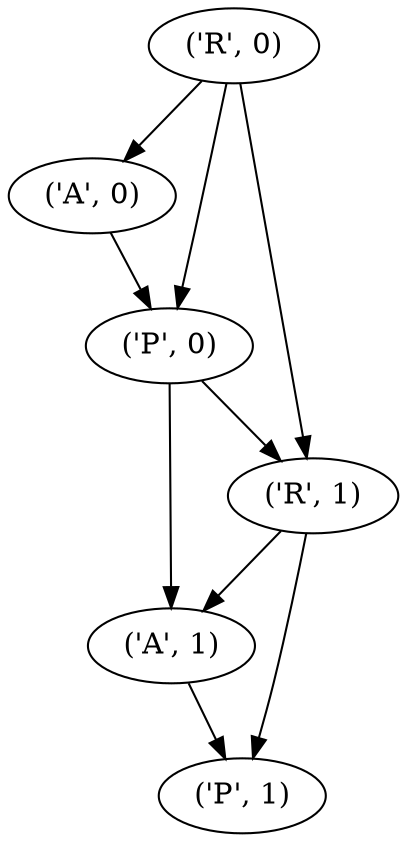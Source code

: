 strict digraph  {
"('A', 1)" [weight=None];
"('A', 0)" [weight=None];
"('P', 0)" [weight=None];
"('P', 1)" [weight=None];
"('R', 0)" [weight=None];
"('R', 1)" [weight=None];
"('A', 1)" -> "('P', 1)"  [weight=None];
"('A', 0)" -> "('P', 0)"  [weight=None];
"('P', 0)" -> "('A', 1)"  [weight=None];
"('P', 0)" -> "('R', 1)"  [weight=None];
"('R', 0)" -> "('R', 1)"  [weight=None];
"('R', 0)" -> "('P', 0)"  [weight=None];
"('R', 0)" -> "('A', 0)"  [weight=None];
"('R', 1)" -> "('A', 1)"  [weight=None];
"('R', 1)" -> "('P', 1)"  [weight=None];
}
